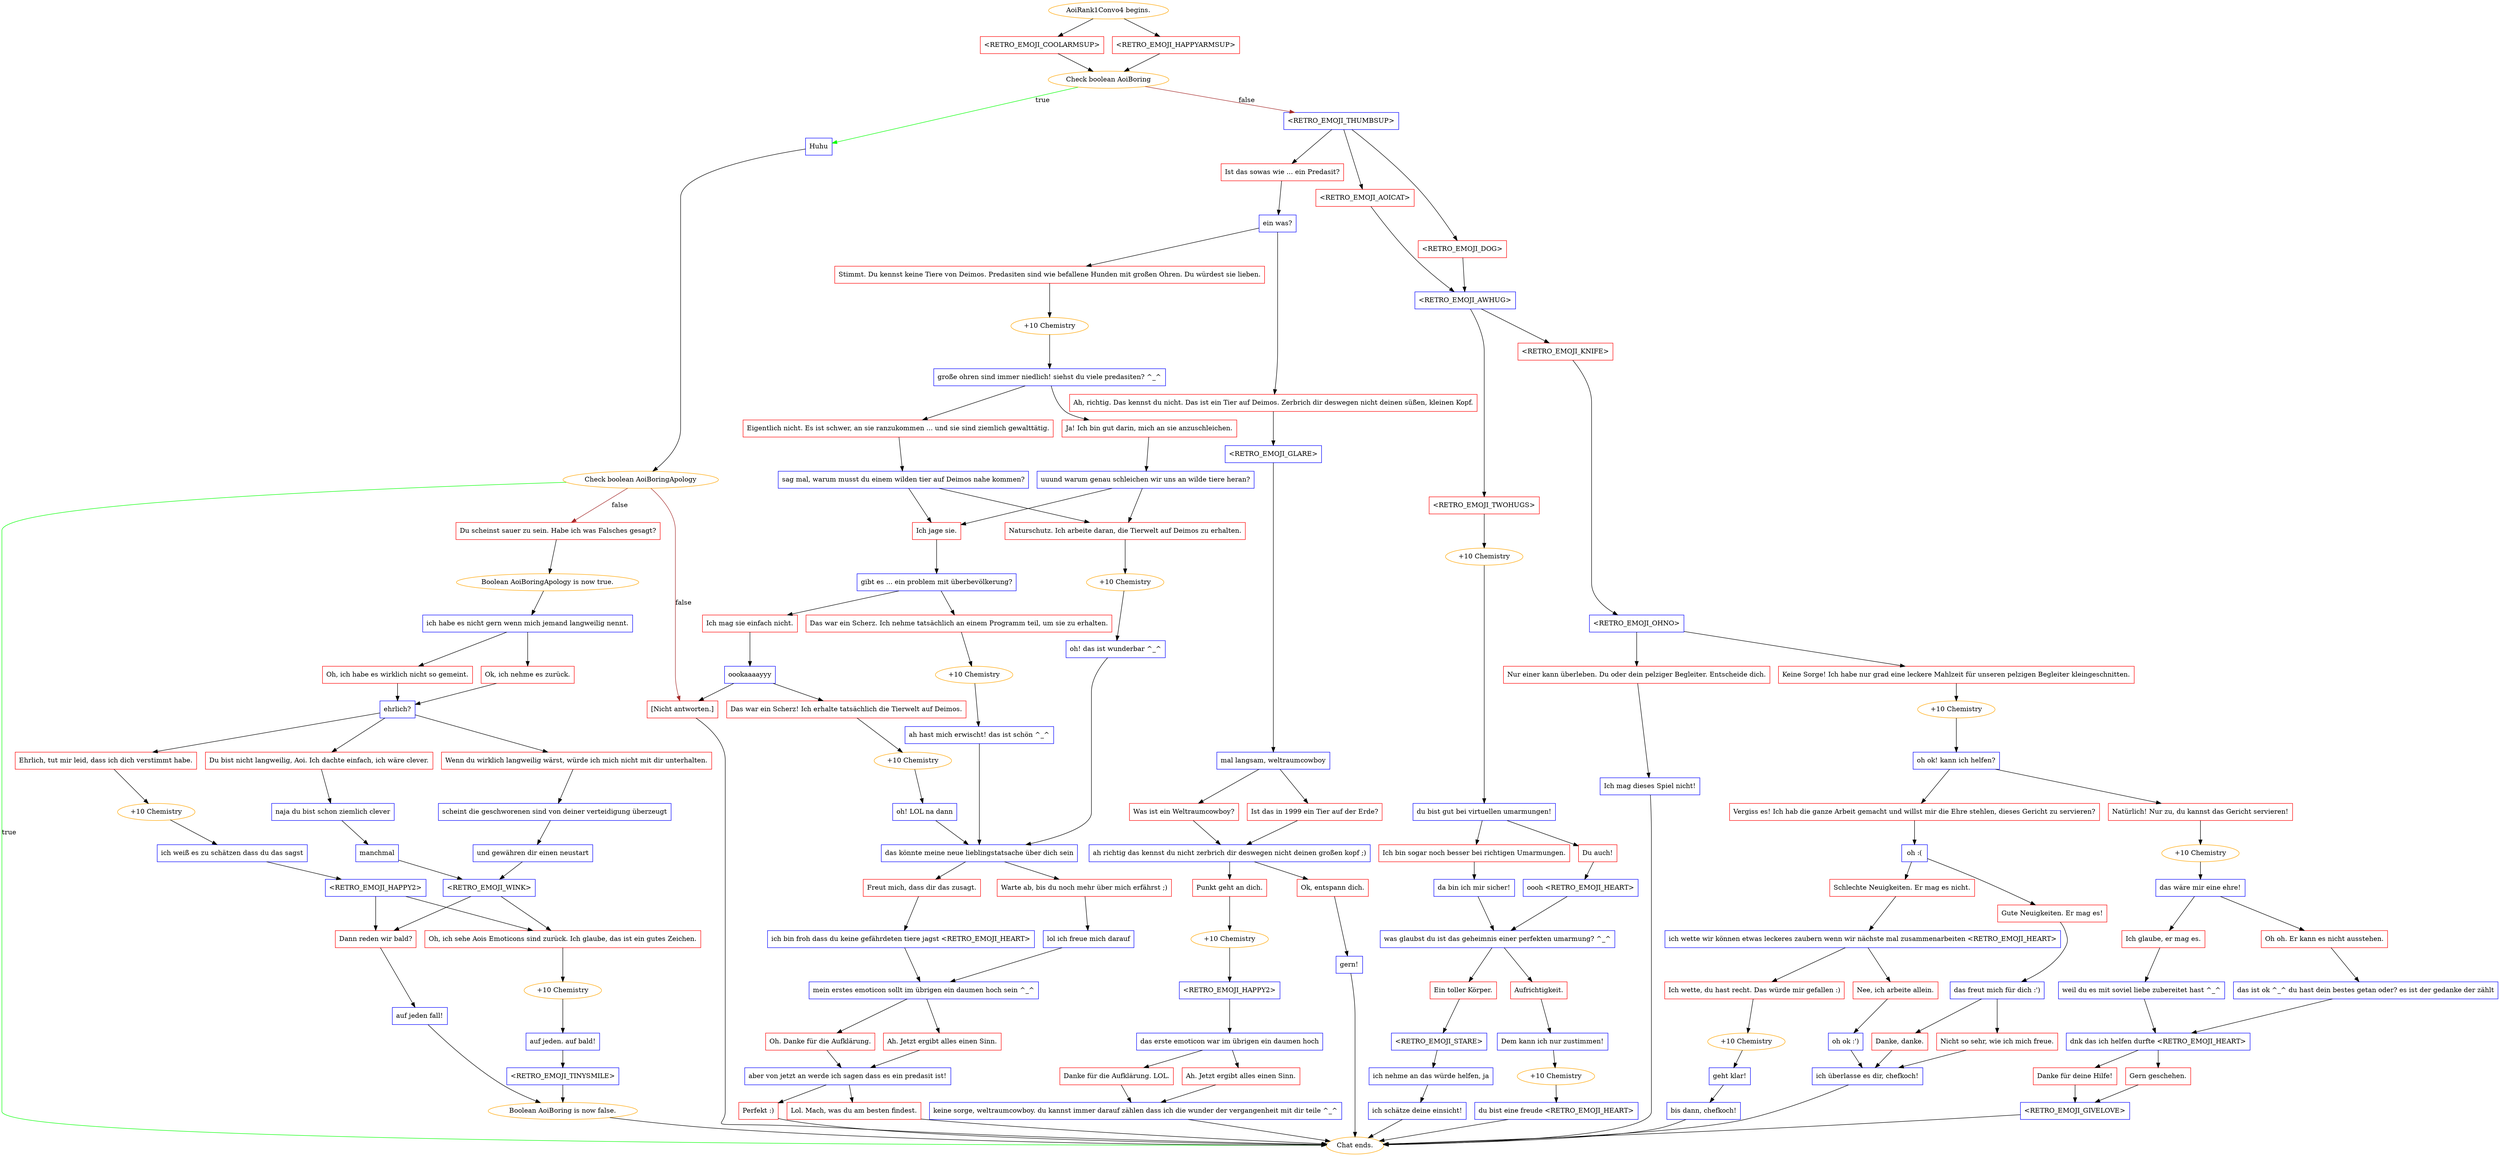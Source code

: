 digraph {
	"AoiRank1Convo4 begins." [color=orange];
		"AoiRank1Convo4 begins." -> j3984780202;
		"AoiRank1Convo4 begins." -> j3752937470;
	j3984780202 [label="<RETRO_EMOJI_COOLARMSUP>",shape=box,color=red];
		j3984780202 -> j2595172628;
	j3752937470 [label="<RETRO_EMOJI_HAPPYARMSUP>",shape=box,color=red];
		j3752937470 -> j2595172628;
	j2595172628 [label="Check boolean AoiBoring",color=orange];
		j2595172628 -> j2314541051 [label=true,color=green];
		j2595172628 -> j3325986911 [label=false,color=brown];
	j2314541051 [label="Huhu",shape=box,color=blue];
		j2314541051 -> j526861043;
	j3325986911 [label="<RETRO_EMOJI_THUMBSUP>",shape=box,color=blue];
		j3325986911 -> j3560972042;
		j3325986911 -> j2081296480;
		j3325986911 -> j3337479088;
	j526861043 [label="Check boolean AoiBoringApology",color=orange];
		j526861043 -> "Chat ends." [label=true,color=green];
		j526861043 -> j3720989485 [label=false,color=brown];
		j526861043 -> j3266056868 [label=false,color=brown];
	j3560972042 [label="Ist das sowas wie ... ein Predasit?",shape=box,color=red];
		j3560972042 -> j4021620720;
	j2081296480 [label="<RETRO_EMOJI_AOICAT>",shape=box,color=red];
		j2081296480 -> j1255677952;
	j3337479088 [label="<RETRO_EMOJI_DOG>",shape=box,color=red];
		j3337479088 -> j1255677952;
	"Chat ends." [color=orange];
	j3720989485 [label="Du scheinst sauer zu sein. Habe ich was Falsches gesagt?",shape=box,color=red];
		j3720989485 -> j3244688579;
	j3266056868 [label="[Nicht antworten.]",shape=box,color=red];
		j3266056868 -> "Chat ends.";
	j4021620720 [label="ein was?",shape=box,color=blue];
		j4021620720 -> j2233169342;
		j4021620720 -> j1258696426;
	j1255677952 [label="<RETRO_EMOJI_AWHUG>",shape=box,color=blue];
		j1255677952 -> j1358753538;
		j1255677952 -> j1327752491;
	j3244688579 [label="Boolean AoiBoringApology is now true.",color=orange];
		j3244688579 -> j3197134286;
	j2233169342 [label="Stimmt. Du kennst keine Tiere von Deimos. Predasiten sind wie befallene Hunden mit großen Ohren. Du würdest sie lieben.",shape=box,color=red];
		j2233169342 -> j3603704808;
	j1258696426 [label="Ah, richtig. Das kennst du nicht. Das ist ein Tier auf Deimos. Zerbrich dir deswegen nicht deinen süßen, kleinen Kopf.",shape=box,color=red];
		j1258696426 -> j1746278386;
	j1358753538 [label="<RETRO_EMOJI_TWOHUGS>",shape=box,color=red];
		j1358753538 -> j2934226215;
	j1327752491 [label="<RETRO_EMOJI_KNIFE>",shape=box,color=red];
		j1327752491 -> j2504863452;
	j3197134286 [label="ich habe es nicht gern wenn mich jemand langweilig nennt.",shape=box,color=blue];
		j3197134286 -> j959102249;
		j3197134286 -> j1279976958;
	j3603704808 [label="+10 Chemistry",color=orange];
		j3603704808 -> j3732637340;
	j1746278386 [label="<RETRO_EMOJI_GLARE>",shape=box,color=blue];
		j1746278386 -> j3940822599;
	j2934226215 [label="+10 Chemistry",color=orange];
		j2934226215 -> j2559928301;
	j2504863452 [label="<RETRO_EMOJI_OHNO>",shape=box,color=blue];
		j2504863452 -> j2339328326;
		j2504863452 -> j843017228;
	j959102249 [label="Oh, ich habe es wirklich nicht so gemeint.",shape=box,color=red];
		j959102249 -> j3776122689;
	j1279976958 [label="Ok, ich nehme es zurück.",shape=box,color=red];
		j1279976958 -> j3776122689;
	j3732637340 [label="große ohren sind immer niedlich! siehst du viele predasiten? ^_^",shape=box,color=blue];
		j3732637340 -> j2310258083;
		j3732637340 -> j1041660965;
	j3940822599 [label="mal langsam, weltraumcowboy",shape=box,color=blue];
		j3940822599 -> j2555241568;
		j3940822599 -> j2913679644;
	j2559928301 [label="du bist gut bei virtuellen umarmungen!",shape=box,color=blue];
		j2559928301 -> j1072481947;
		j2559928301 -> j4163196024;
	j2339328326 [label="Nur einer kann überleben. Du oder dein pelziger Begleiter. Entscheide dich.",shape=box,color=red];
		j2339328326 -> j4007209819;
	j843017228 [label="Keine Sorge! Ich habe nur grad eine leckere Mahlzeit für unseren pelzigen Begleiter kleingeschnitten.",shape=box,color=red];
		j843017228 -> j1710411319;
	j3776122689 [label="ehrlich?",shape=box,color=blue];
		j3776122689 -> j887354817;
		j3776122689 -> j1577960659;
		j3776122689 -> j3418517061;
	j2310258083 [label="Eigentlich nicht. Es ist schwer, an sie ranzukommen ... und sie sind ziemlich gewalttätig.",shape=box,color=red];
		j2310258083 -> j52873521;
	j1041660965 [label="Ja! Ich bin gut darin, mich an sie anzuschleichen.",shape=box,color=red];
		j1041660965 -> j3863954067;
	j2555241568 [label="Was ist ein Weltraumcowboy?",shape=box,color=red];
		j2555241568 -> j1467573811;
	j2913679644 [label="Ist das in 1999 ein Tier auf der Erde?",shape=box,color=red];
		j2913679644 -> j1467573811;
	j1072481947 [label="Ich bin sogar noch besser bei richtigen Umarmungen.",shape=box,color=red];
		j1072481947 -> j1618257772;
	j4163196024 [label="Du auch!",shape=box,color=red];
		j4163196024 -> j350991503;
	j4007209819 [label="Ich mag dieses Spiel nicht!",shape=box,color=blue];
		j4007209819 -> "Chat ends.";
	j1710411319 [label="+10 Chemistry",color=orange];
		j1710411319 -> j2367402935;
	j887354817 [label="Ehrlich, tut mir leid, dass ich dich verstimmt habe.",shape=box,color=red];
		j887354817 -> j1825361509;
	j1577960659 [label="Du bist nicht langweilig, Aoi. Ich dachte einfach, ich wäre clever.",shape=box,color=red];
		j1577960659 -> j2595683838;
	j3418517061 [label="Wenn du wirklich langweilig wärst, würde ich mich nicht mit dir unterhalten.",shape=box,color=red];
		j3418517061 -> j1881475395;
	j52873521 [label="sag mal, warum musst du einem wilden tier auf Deimos nahe kommen?",shape=box,color=blue];
		j52873521 -> j1581399705;
		j52873521 -> j3567798084;
	j3863954067 [label="uuund warum genau schleichen wir uns an wilde tiere heran?",shape=box,color=blue];
		j3863954067 -> j1581399705;
		j3863954067 -> j3567798084;
	j1467573811 [label="ah richtig das kennst du nicht zerbrich dir deswegen nicht deinen großen kopf ;)",shape=box,color=blue];
		j1467573811 -> j983863258;
		j1467573811 -> j484633263;
	j1618257772 [label="da bin ich mir sicher!",shape=box,color=blue];
		j1618257772 -> j2178903904;
	j350991503 [label="oooh <RETRO_EMOJI_HEART>",shape=box,color=blue];
		j350991503 -> j2178903904;
	j2367402935 [label="oh ok! kann ich helfen?",shape=box,color=blue];
		j2367402935 -> j3026807136;
		j2367402935 -> j216845130;
	j1825361509 [label="+10 Chemistry",color=orange];
		j1825361509 -> j3216294761;
	j2595683838 [label="naja du bist schon ziemlich clever",shape=box,color=blue];
		j2595683838 -> j1710414047;
	j1881475395 [label="scheint die geschworenen sind von deiner verteidigung überzeugt",shape=box,color=blue];
		j1881475395 -> j2916814850;
	j1581399705 [label="Ich jage sie.",shape=box,color=red];
		j1581399705 -> j1650373147;
	j3567798084 [label="Naturschutz. Ich arbeite daran, die Tierwelt auf Deimos zu erhalten.",shape=box,color=red];
		j3567798084 -> j3423943236;
	j983863258 [label="Punkt geht an dich.",shape=box,color=red];
		j983863258 -> j19566093;
	j484633263 [label="Ok, entspann dich.",shape=box,color=red];
		j484633263 -> j3220760656;
	j2178903904 [label="was glaubst du ist das geheimnis einer perfekten umarmung? ^_^",shape=box,color=blue];
		j2178903904 -> j2752072705;
		j2178903904 -> j2771435307;
	j3026807136 [label="Vergiss es! Ich hab die ganze Arbeit gemacht und willst mir die Ehre stehlen, dieses Gericht zu servieren?",shape=box,color=red];
		j3026807136 -> j90386031;
	j216845130 [label="Natürlich! Nur zu, du kannst das Gericht servieren!",shape=box,color=red];
		j216845130 -> j377040641;
	j3216294761 [label="ich weiß es zu schätzen dass du das sagst",shape=box,color=blue];
		j3216294761 -> j2436274820;
	j1710414047 [label="manchmal",shape=box,color=blue];
		j1710414047 -> j4047046790;
	j2916814850 [label="und gewähren dir einen neustart",shape=box,color=blue];
		j2916814850 -> j4047046790;
	j1650373147 [label="gibt es ... ein problem mit überbevölkerung?",shape=box,color=blue];
		j1650373147 -> j1549443434;
		j1650373147 -> j2249761798;
	j3423943236 [label="+10 Chemistry",color=orange];
		j3423943236 -> j3528105132;
	j19566093 [label="+10 Chemistry",color=orange];
		j19566093 -> j20059156;
	j3220760656 [label="gern!",shape=box,color=blue];
		j3220760656 -> "Chat ends.";
	j2752072705 [label="Ein toller Körper.",shape=box,color=red];
		j2752072705 -> j3598501485;
	j2771435307 [label="Aufrichtigkeit.",shape=box,color=red];
		j2771435307 -> j3255708205;
	j90386031 [label="oh :(",shape=box,color=blue];
		j90386031 -> j547379816;
		j90386031 -> j1631258177;
	j377040641 [label="+10 Chemistry",color=orange];
		j377040641 -> j363221414;
	j2436274820 [label="<RETRO_EMOJI_HAPPY2>",shape=box,color=blue];
		j2436274820 -> j492204553;
		j2436274820 -> j1948035672;
	j4047046790 [label="<RETRO_EMOJI_WINK>",shape=box,color=blue];
		j4047046790 -> j492204553;
		j4047046790 -> j1948035672;
	j1549443434 [label="Ich mag sie einfach nicht.",shape=box,color=red];
		j1549443434 -> j1540650902;
	j2249761798 [label="Das war ein Scherz. Ich nehme tatsächlich an einem Programm teil, um sie zu erhalten.",shape=box,color=red];
		j2249761798 -> j3768673560;
	j3528105132 [label="oh! das ist wunderbar ^_^",shape=box,color=blue];
		j3528105132 -> j553776155;
	j20059156 [label="<RETRO_EMOJI_HAPPY2>",shape=box,color=blue];
		j20059156 -> j370276160;
	j3598501485 [label="<RETRO_EMOJI_STARE>",shape=box,color=blue];
		j3598501485 -> j3209182191;
	j3255708205 [label="Dem kann ich nur zustimmen!",shape=box,color=blue];
		j3255708205 -> j3391771490;
	j547379816 [label="Schlechte Neuigkeiten. Er mag es nicht.",shape=box,color=red];
		j547379816 -> j681811564;
	j1631258177 [label="Gute Neuigkeiten. Er mag es!",shape=box,color=red];
		j1631258177 -> j2895095489;
	j363221414 [label="das wäre mir eine ehre!",shape=box,color=blue];
		j363221414 -> j3729697635;
		j363221414 -> j3961056014;
	j492204553 [label="Dann reden wir bald?",shape=box,color=red];
		j492204553 -> j3386085443;
	j1948035672 [label="Oh, ich sehe Aois Emoticons sind zurück. Ich glaube, das ist ein gutes Zeichen.",shape=box,color=red];
		j1948035672 -> j3188318886;
	j1540650902 [label="oookaaaayyy",shape=box,color=blue];
		j1540650902 -> j1057198968;
		j1540650902 -> j3266056868;
	j3768673560 [label="+10 Chemistry",color=orange];
		j3768673560 -> j1668230881;
	j553776155 [label="das könnte meine neue lieblingstatsache über dich sein",shape=box,color=blue];
		j553776155 -> j117953553;
		j553776155 -> j3231158854;
	j370276160 [label="das erste emoticon war im übrigen ein daumen hoch",shape=box,color=blue];
		j370276160 -> j668800755;
		j370276160 -> j77793102;
	j3209182191 [label="ich nehme an das würde helfen, ja",shape=box,color=blue];
		j3209182191 -> j1258061486;
	j3391771490 [label="+10 Chemistry",color=orange];
		j3391771490 -> j4132032648;
	j681811564 [label="ich wette wir können etwas leckeres zaubern wenn wir nächste mal zusammenarbeiten <RETRO_EMOJI_HEART>",shape=box,color=blue];
		j681811564 -> j1121565093;
		j681811564 -> j2614096565;
	j2895095489 [label="das freut mich für dich :')",shape=box,color=blue];
		j2895095489 -> j2845456735;
		j2895095489 -> j516977342;
	j3729697635 [label="Ich glaube, er mag es.",shape=box,color=red];
		j3729697635 -> j2049615268;
	j3961056014 [label="Oh oh. Er kann es nicht ausstehen.",shape=box,color=red];
		j3961056014 -> j3910619331;
	j3386085443 [label="auf jeden fall!",shape=box,color=blue];
		j3386085443 -> j1984221796;
	j3188318886 [label="+10 Chemistry",color=orange];
		j3188318886 -> j636485769;
	j1057198968 [label="Das war ein Scherz! Ich erhalte tatsächlich die Tierwelt auf Deimos.",shape=box,color=red];
		j1057198968 -> j3785861177;
	j1668230881 [label="ah hast mich erwischt! das ist schön ^_^",shape=box,color=blue];
		j1668230881 -> j553776155;
	j117953553 [label="Freut mich, dass dir das zusagt.",shape=box,color=red];
		j117953553 -> j1798895673;
	j3231158854 [label="Warte ab, bis du noch mehr über mich erfährst ;)",shape=box,color=red];
		j3231158854 -> j920708842;
	j668800755 [label="Danke für die Aufklärung. LOL.",shape=box,color=red];
		j668800755 -> j884890913;
	j77793102 [label="Ah. Jetzt ergibt alles einen Sinn.",shape=box,color=red];
		j77793102 -> j884890913;
	j1258061486 [label="ich schätze deine einsicht!",shape=box,color=blue];
		j1258061486 -> "Chat ends.";
	j4132032648 [label="du bist eine freude <RETRO_EMOJI_HEART>",shape=box,color=blue];
		j4132032648 -> "Chat ends.";
	j1121565093 [label="Ich wette, du hast recht. Das würde mir gefallen :)",shape=box,color=red];
		j1121565093 -> j2030034748;
	j2614096565 [label="Nee, ich arbeite allein.",shape=box,color=red];
		j2614096565 -> j3652060089;
	j2845456735 [label="Danke, danke.",shape=box,color=red];
		j2845456735 -> j1991052823;
	j516977342 [label="Nicht so sehr, wie ich mich freue.",shape=box,color=red];
		j516977342 -> j1991052823;
	j2049615268 [label="weil du es mit soviel liebe zubereitet hast ^_^",shape=box,color=blue];
		j2049615268 -> j1432861917;
	j3910619331 [label="das ist ok ^_^ du hast dein bestes getan oder? es ist der gedanke der zählt",shape=box,color=blue];
		j3910619331 -> j1432861917;
	j1984221796 [label="Boolean AoiBoring is now false.",color=orange];
		j1984221796 -> "Chat ends.";
	j636485769 [label="auf jeden. auf bald!",shape=box,color=blue];
		j636485769 -> j3248434141;
	j3785861177 [label="+10 Chemistry",color=orange];
		j3785861177 -> j2983293093;
	j1798895673 [label="ich bin froh dass du keine gefährdeten tiere jagst <RETRO_EMOJI_HEART>",shape=box,color=blue];
		j1798895673 -> j2835534944;
	j920708842 [label="lol ich freue mich darauf",shape=box,color=blue];
		j920708842 -> j2835534944;
	j884890913 [label="keine sorge, weltraumcowboy. du kannst immer darauf zählen dass ich die wunder der vergangenheit mit dir teile ^_^",shape=box,color=blue];
		j884890913 -> "Chat ends.";
	j2030034748 [label="+10 Chemistry",color=orange];
		j2030034748 -> j577277903;
	j3652060089 [label="oh ok :')",shape=box,color=blue];
		j3652060089 -> j1991052823;
	j1991052823 [label="ich überlasse es dir, chefkoch!",shape=box,color=blue];
		j1991052823 -> "Chat ends.";
	j1432861917 [label="dnk das ich helfen durfte <RETRO_EMOJI_HEART>",shape=box,color=blue];
		j1432861917 -> j1357888539;
		j1432861917 -> j3189623541;
	j3248434141 [label="<RETRO_EMOJI_TINYSMILE>",shape=box,color=blue];
		j3248434141 -> j1984221796;
	j2983293093 [label="oh! LOL na dann",shape=box,color=blue];
		j2983293093 -> j553776155;
	j2835534944 [label="mein erstes emoticon sollt im übrigen ein daumen hoch sein ^_^",shape=box,color=blue];
		j2835534944 -> j3711107039;
		j2835534944 -> j681202873;
	j577277903 [label="geht klar!",shape=box,color=blue];
		j577277903 -> j3399895721;
	j1357888539 [label="Danke für deine Hilfe!",shape=box,color=red];
		j1357888539 -> j3329961820;
	j3189623541 [label="Gern geschehen.",shape=box,color=red];
		j3189623541 -> j3329961820;
	j3711107039 [label="Oh. Danke für die Aufklärung.",shape=box,color=red];
		j3711107039 -> j302899394;
	j681202873 [label="Ah. Jetzt ergibt alles einen Sinn.",shape=box,color=red];
		j681202873 -> j302899394;
	j3399895721 [label="bis dann, chefkoch!",shape=box,color=blue];
		j3399895721 -> "Chat ends.";
	j3329961820 [label="<RETRO_EMOJI_GIVELOVE>",shape=box,color=blue];
		j3329961820 -> "Chat ends.";
	j302899394 [label="aber von jetzt an werde ich sagen dass es ein predasit ist!",shape=box,color=blue];
		j302899394 -> j1910276525;
		j302899394 -> j3084451558;
	j1910276525 [label="Perfekt :)",shape=box,color=red];
		j1910276525 -> "Chat ends.";
	j3084451558 [label="Lol. Mach, was du am besten findest.",shape=box,color=red];
		j3084451558 -> "Chat ends.";
}